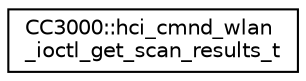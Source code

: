 digraph "Graphical Class Hierarchy"
{
  edge [fontname="Helvetica",fontsize="10",labelfontname="Helvetica",labelfontsize="10"];
  node [fontname="Helvetica",fontsize="10",shape=record];
  rankdir="LR";
  Node1 [label="CC3000::hci_cmnd_wlan\l_ioctl_get_scan_results_t",height=0.2,width=0.4,color="black", fillcolor="white", style="filled",URL="$d8/da6/structCC3000_1_1hci__cmnd__wlan__ioctl__get__scan__results__t.html"];
}

